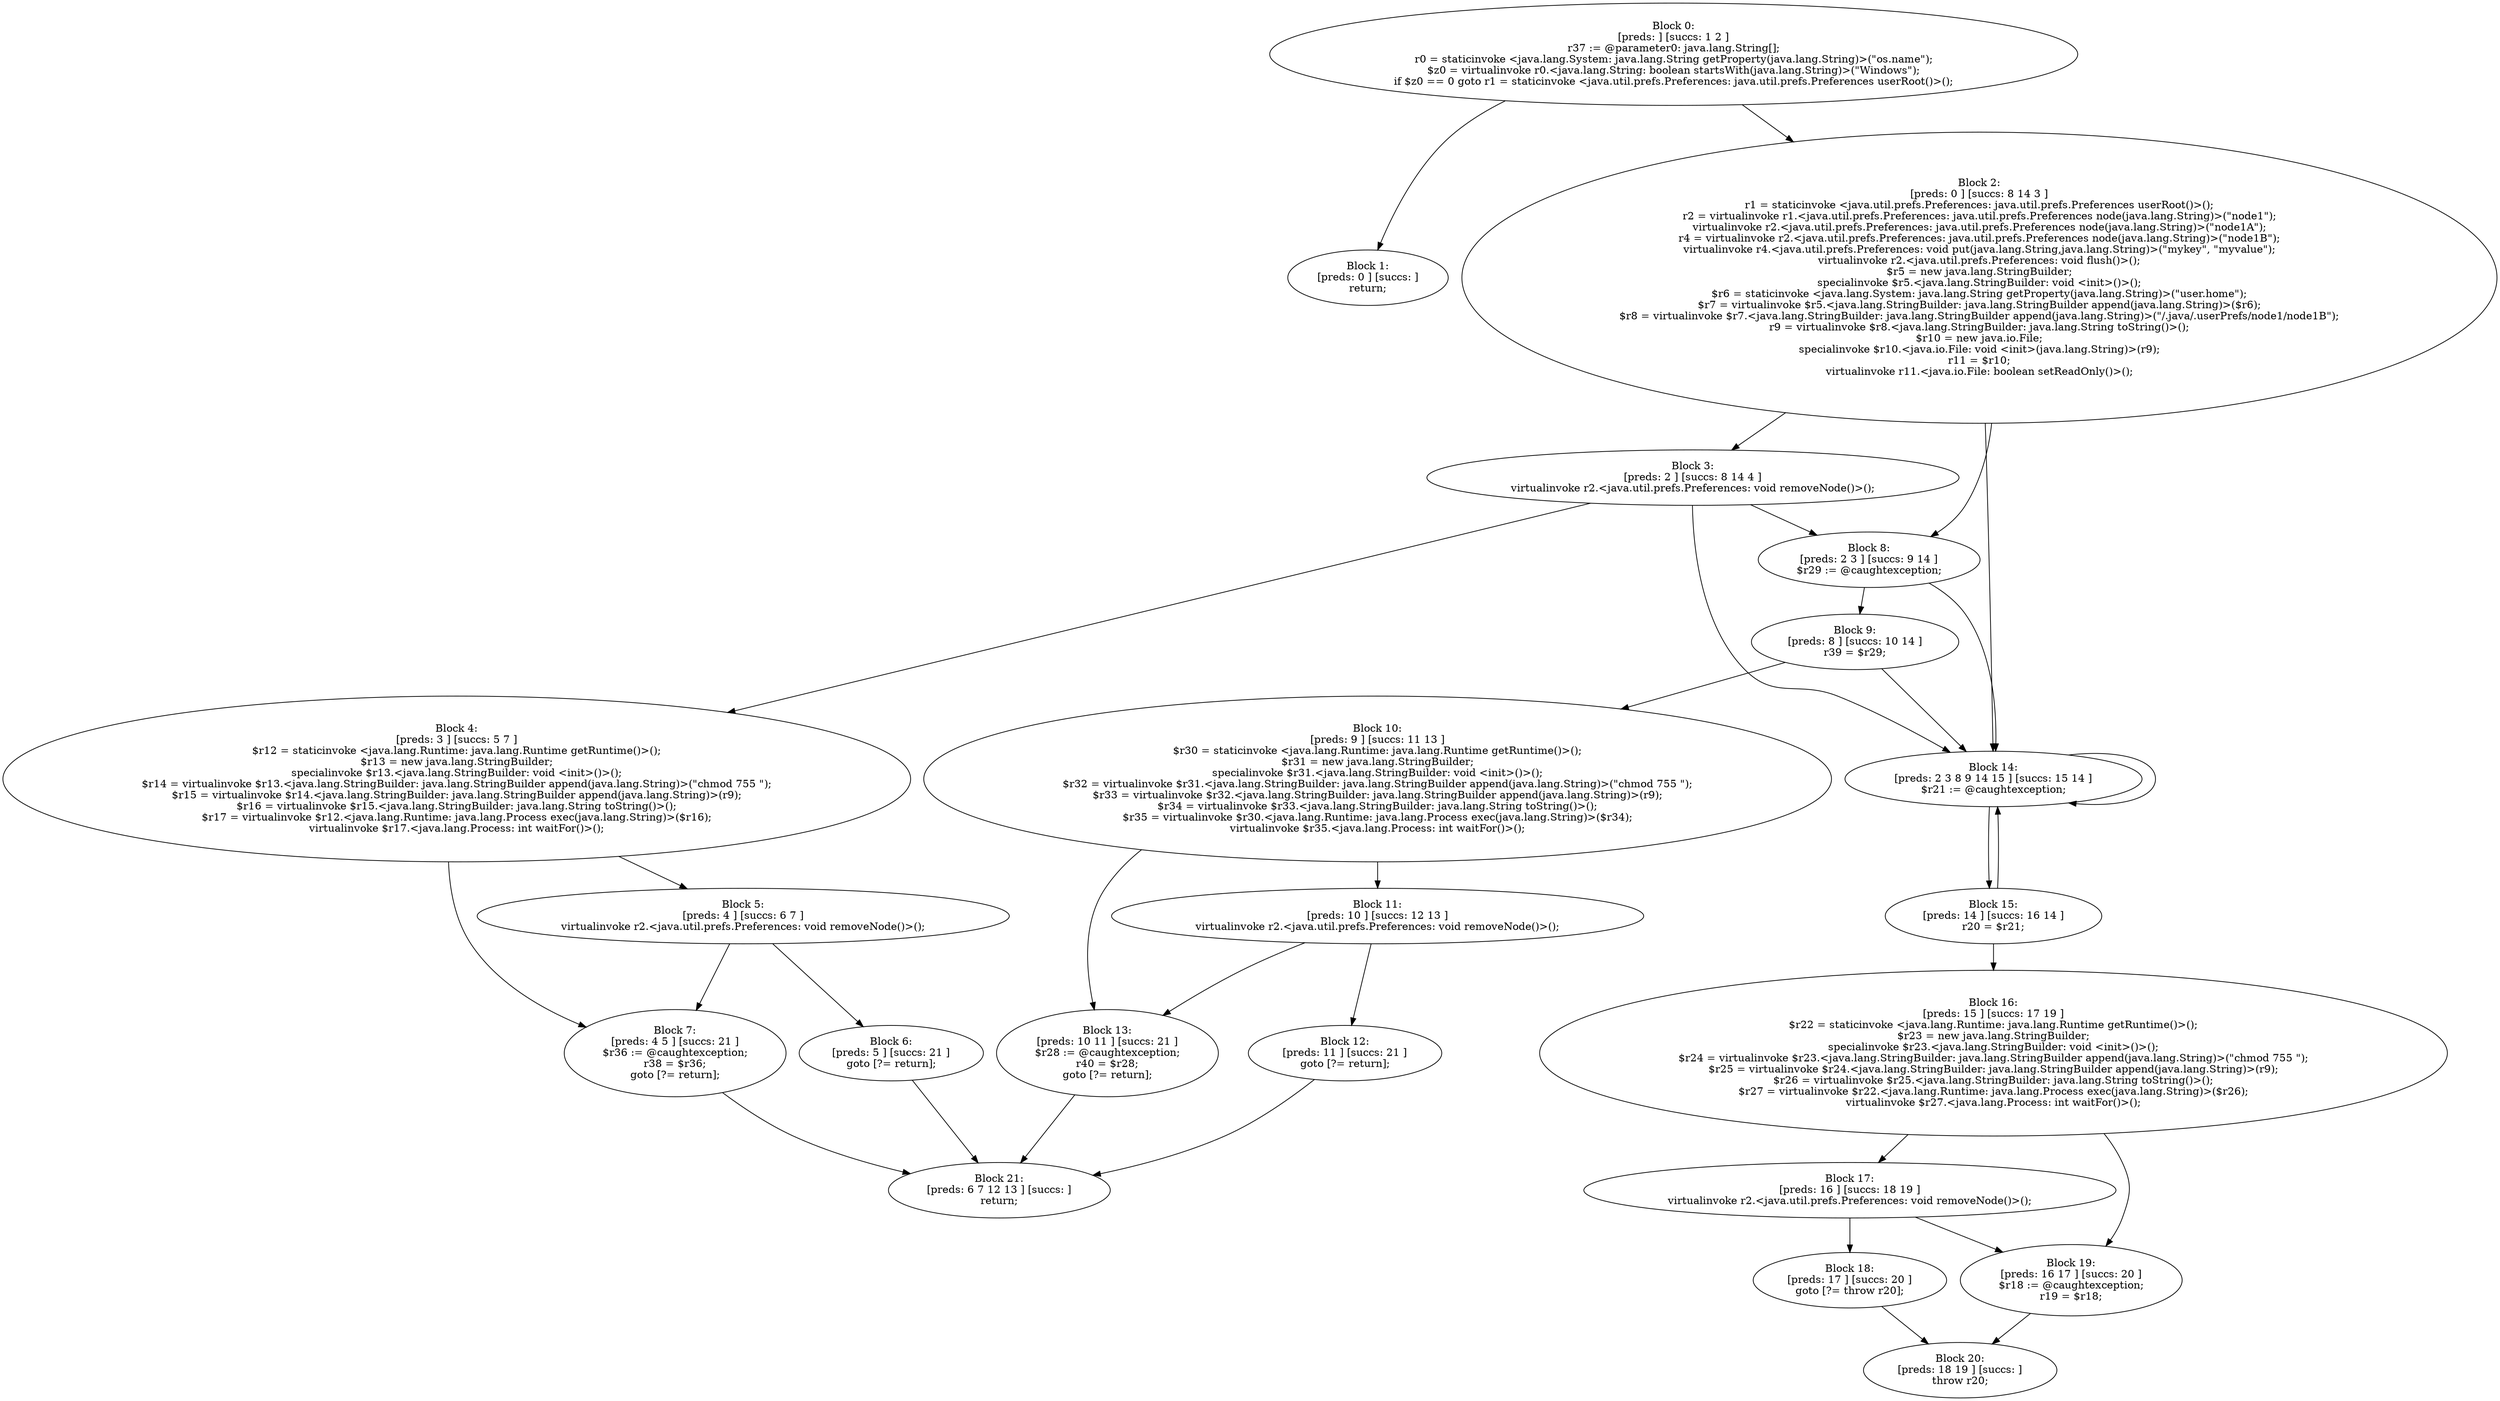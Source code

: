 digraph "unitGraph" {
    "Block 0:
[preds: ] [succs: 1 2 ]
r37 := @parameter0: java.lang.String[];
r0 = staticinvoke <java.lang.System: java.lang.String getProperty(java.lang.String)>(\"os.name\");
$z0 = virtualinvoke r0.<java.lang.String: boolean startsWith(java.lang.String)>(\"Windows\");
if $z0 == 0 goto r1 = staticinvoke <java.util.prefs.Preferences: java.util.prefs.Preferences userRoot()>();
"
    "Block 1:
[preds: 0 ] [succs: ]
return;
"
    "Block 2:
[preds: 0 ] [succs: 8 14 3 ]
r1 = staticinvoke <java.util.prefs.Preferences: java.util.prefs.Preferences userRoot()>();
r2 = virtualinvoke r1.<java.util.prefs.Preferences: java.util.prefs.Preferences node(java.lang.String)>(\"node1\");
virtualinvoke r2.<java.util.prefs.Preferences: java.util.prefs.Preferences node(java.lang.String)>(\"node1A\");
r4 = virtualinvoke r2.<java.util.prefs.Preferences: java.util.prefs.Preferences node(java.lang.String)>(\"node1B\");
virtualinvoke r4.<java.util.prefs.Preferences: void put(java.lang.String,java.lang.String)>(\"mykey\", \"myvalue\");
virtualinvoke r2.<java.util.prefs.Preferences: void flush()>();
$r5 = new java.lang.StringBuilder;
specialinvoke $r5.<java.lang.StringBuilder: void <init>()>();
$r6 = staticinvoke <java.lang.System: java.lang.String getProperty(java.lang.String)>(\"user.home\");
$r7 = virtualinvoke $r5.<java.lang.StringBuilder: java.lang.StringBuilder append(java.lang.String)>($r6);
$r8 = virtualinvoke $r7.<java.lang.StringBuilder: java.lang.StringBuilder append(java.lang.String)>(\"/.java/.userPrefs/node1/node1B\");
r9 = virtualinvoke $r8.<java.lang.StringBuilder: java.lang.String toString()>();
$r10 = new java.io.File;
specialinvoke $r10.<java.io.File: void <init>(java.lang.String)>(r9);
r11 = $r10;
virtualinvoke r11.<java.io.File: boolean setReadOnly()>();
"
    "Block 3:
[preds: 2 ] [succs: 8 14 4 ]
virtualinvoke r2.<java.util.prefs.Preferences: void removeNode()>();
"
    "Block 4:
[preds: 3 ] [succs: 5 7 ]
$r12 = staticinvoke <java.lang.Runtime: java.lang.Runtime getRuntime()>();
$r13 = new java.lang.StringBuilder;
specialinvoke $r13.<java.lang.StringBuilder: void <init>()>();
$r14 = virtualinvoke $r13.<java.lang.StringBuilder: java.lang.StringBuilder append(java.lang.String)>(\"chmod 755 \");
$r15 = virtualinvoke $r14.<java.lang.StringBuilder: java.lang.StringBuilder append(java.lang.String)>(r9);
$r16 = virtualinvoke $r15.<java.lang.StringBuilder: java.lang.String toString()>();
$r17 = virtualinvoke $r12.<java.lang.Runtime: java.lang.Process exec(java.lang.String)>($r16);
virtualinvoke $r17.<java.lang.Process: int waitFor()>();
"
    "Block 5:
[preds: 4 ] [succs: 6 7 ]
virtualinvoke r2.<java.util.prefs.Preferences: void removeNode()>();
"
    "Block 6:
[preds: 5 ] [succs: 21 ]
goto [?= return];
"
    "Block 7:
[preds: 4 5 ] [succs: 21 ]
$r36 := @caughtexception;
r38 = $r36;
goto [?= return];
"
    "Block 8:
[preds: 2 3 ] [succs: 9 14 ]
$r29 := @caughtexception;
"
    "Block 9:
[preds: 8 ] [succs: 10 14 ]
r39 = $r29;
"
    "Block 10:
[preds: 9 ] [succs: 11 13 ]
$r30 = staticinvoke <java.lang.Runtime: java.lang.Runtime getRuntime()>();
$r31 = new java.lang.StringBuilder;
specialinvoke $r31.<java.lang.StringBuilder: void <init>()>();
$r32 = virtualinvoke $r31.<java.lang.StringBuilder: java.lang.StringBuilder append(java.lang.String)>(\"chmod 755 \");
$r33 = virtualinvoke $r32.<java.lang.StringBuilder: java.lang.StringBuilder append(java.lang.String)>(r9);
$r34 = virtualinvoke $r33.<java.lang.StringBuilder: java.lang.String toString()>();
$r35 = virtualinvoke $r30.<java.lang.Runtime: java.lang.Process exec(java.lang.String)>($r34);
virtualinvoke $r35.<java.lang.Process: int waitFor()>();
"
    "Block 11:
[preds: 10 ] [succs: 12 13 ]
virtualinvoke r2.<java.util.prefs.Preferences: void removeNode()>();
"
    "Block 12:
[preds: 11 ] [succs: 21 ]
goto [?= return];
"
    "Block 13:
[preds: 10 11 ] [succs: 21 ]
$r28 := @caughtexception;
r40 = $r28;
goto [?= return];
"
    "Block 14:
[preds: 2 3 8 9 14 15 ] [succs: 15 14 ]
$r21 := @caughtexception;
"
    "Block 15:
[preds: 14 ] [succs: 16 14 ]
r20 = $r21;
"
    "Block 16:
[preds: 15 ] [succs: 17 19 ]
$r22 = staticinvoke <java.lang.Runtime: java.lang.Runtime getRuntime()>();
$r23 = new java.lang.StringBuilder;
specialinvoke $r23.<java.lang.StringBuilder: void <init>()>();
$r24 = virtualinvoke $r23.<java.lang.StringBuilder: java.lang.StringBuilder append(java.lang.String)>(\"chmod 755 \");
$r25 = virtualinvoke $r24.<java.lang.StringBuilder: java.lang.StringBuilder append(java.lang.String)>(r9);
$r26 = virtualinvoke $r25.<java.lang.StringBuilder: java.lang.String toString()>();
$r27 = virtualinvoke $r22.<java.lang.Runtime: java.lang.Process exec(java.lang.String)>($r26);
virtualinvoke $r27.<java.lang.Process: int waitFor()>();
"
    "Block 17:
[preds: 16 ] [succs: 18 19 ]
virtualinvoke r2.<java.util.prefs.Preferences: void removeNode()>();
"
    "Block 18:
[preds: 17 ] [succs: 20 ]
goto [?= throw r20];
"
    "Block 19:
[preds: 16 17 ] [succs: 20 ]
$r18 := @caughtexception;
r19 = $r18;
"
    "Block 20:
[preds: 18 19 ] [succs: ]
throw r20;
"
    "Block 21:
[preds: 6 7 12 13 ] [succs: ]
return;
"
    "Block 0:
[preds: ] [succs: 1 2 ]
r37 := @parameter0: java.lang.String[];
r0 = staticinvoke <java.lang.System: java.lang.String getProperty(java.lang.String)>(\"os.name\");
$z0 = virtualinvoke r0.<java.lang.String: boolean startsWith(java.lang.String)>(\"Windows\");
if $z0 == 0 goto r1 = staticinvoke <java.util.prefs.Preferences: java.util.prefs.Preferences userRoot()>();
"->"Block 1:
[preds: 0 ] [succs: ]
return;
";
    "Block 0:
[preds: ] [succs: 1 2 ]
r37 := @parameter0: java.lang.String[];
r0 = staticinvoke <java.lang.System: java.lang.String getProperty(java.lang.String)>(\"os.name\");
$z0 = virtualinvoke r0.<java.lang.String: boolean startsWith(java.lang.String)>(\"Windows\");
if $z0 == 0 goto r1 = staticinvoke <java.util.prefs.Preferences: java.util.prefs.Preferences userRoot()>();
"->"Block 2:
[preds: 0 ] [succs: 8 14 3 ]
r1 = staticinvoke <java.util.prefs.Preferences: java.util.prefs.Preferences userRoot()>();
r2 = virtualinvoke r1.<java.util.prefs.Preferences: java.util.prefs.Preferences node(java.lang.String)>(\"node1\");
virtualinvoke r2.<java.util.prefs.Preferences: java.util.prefs.Preferences node(java.lang.String)>(\"node1A\");
r4 = virtualinvoke r2.<java.util.prefs.Preferences: java.util.prefs.Preferences node(java.lang.String)>(\"node1B\");
virtualinvoke r4.<java.util.prefs.Preferences: void put(java.lang.String,java.lang.String)>(\"mykey\", \"myvalue\");
virtualinvoke r2.<java.util.prefs.Preferences: void flush()>();
$r5 = new java.lang.StringBuilder;
specialinvoke $r5.<java.lang.StringBuilder: void <init>()>();
$r6 = staticinvoke <java.lang.System: java.lang.String getProperty(java.lang.String)>(\"user.home\");
$r7 = virtualinvoke $r5.<java.lang.StringBuilder: java.lang.StringBuilder append(java.lang.String)>($r6);
$r8 = virtualinvoke $r7.<java.lang.StringBuilder: java.lang.StringBuilder append(java.lang.String)>(\"/.java/.userPrefs/node1/node1B\");
r9 = virtualinvoke $r8.<java.lang.StringBuilder: java.lang.String toString()>();
$r10 = new java.io.File;
specialinvoke $r10.<java.io.File: void <init>(java.lang.String)>(r9);
r11 = $r10;
virtualinvoke r11.<java.io.File: boolean setReadOnly()>();
";
    "Block 2:
[preds: 0 ] [succs: 8 14 3 ]
r1 = staticinvoke <java.util.prefs.Preferences: java.util.prefs.Preferences userRoot()>();
r2 = virtualinvoke r1.<java.util.prefs.Preferences: java.util.prefs.Preferences node(java.lang.String)>(\"node1\");
virtualinvoke r2.<java.util.prefs.Preferences: java.util.prefs.Preferences node(java.lang.String)>(\"node1A\");
r4 = virtualinvoke r2.<java.util.prefs.Preferences: java.util.prefs.Preferences node(java.lang.String)>(\"node1B\");
virtualinvoke r4.<java.util.prefs.Preferences: void put(java.lang.String,java.lang.String)>(\"mykey\", \"myvalue\");
virtualinvoke r2.<java.util.prefs.Preferences: void flush()>();
$r5 = new java.lang.StringBuilder;
specialinvoke $r5.<java.lang.StringBuilder: void <init>()>();
$r6 = staticinvoke <java.lang.System: java.lang.String getProperty(java.lang.String)>(\"user.home\");
$r7 = virtualinvoke $r5.<java.lang.StringBuilder: java.lang.StringBuilder append(java.lang.String)>($r6);
$r8 = virtualinvoke $r7.<java.lang.StringBuilder: java.lang.StringBuilder append(java.lang.String)>(\"/.java/.userPrefs/node1/node1B\");
r9 = virtualinvoke $r8.<java.lang.StringBuilder: java.lang.String toString()>();
$r10 = new java.io.File;
specialinvoke $r10.<java.io.File: void <init>(java.lang.String)>(r9);
r11 = $r10;
virtualinvoke r11.<java.io.File: boolean setReadOnly()>();
"->"Block 8:
[preds: 2 3 ] [succs: 9 14 ]
$r29 := @caughtexception;
";
    "Block 2:
[preds: 0 ] [succs: 8 14 3 ]
r1 = staticinvoke <java.util.prefs.Preferences: java.util.prefs.Preferences userRoot()>();
r2 = virtualinvoke r1.<java.util.prefs.Preferences: java.util.prefs.Preferences node(java.lang.String)>(\"node1\");
virtualinvoke r2.<java.util.prefs.Preferences: java.util.prefs.Preferences node(java.lang.String)>(\"node1A\");
r4 = virtualinvoke r2.<java.util.prefs.Preferences: java.util.prefs.Preferences node(java.lang.String)>(\"node1B\");
virtualinvoke r4.<java.util.prefs.Preferences: void put(java.lang.String,java.lang.String)>(\"mykey\", \"myvalue\");
virtualinvoke r2.<java.util.prefs.Preferences: void flush()>();
$r5 = new java.lang.StringBuilder;
specialinvoke $r5.<java.lang.StringBuilder: void <init>()>();
$r6 = staticinvoke <java.lang.System: java.lang.String getProperty(java.lang.String)>(\"user.home\");
$r7 = virtualinvoke $r5.<java.lang.StringBuilder: java.lang.StringBuilder append(java.lang.String)>($r6);
$r8 = virtualinvoke $r7.<java.lang.StringBuilder: java.lang.StringBuilder append(java.lang.String)>(\"/.java/.userPrefs/node1/node1B\");
r9 = virtualinvoke $r8.<java.lang.StringBuilder: java.lang.String toString()>();
$r10 = new java.io.File;
specialinvoke $r10.<java.io.File: void <init>(java.lang.String)>(r9);
r11 = $r10;
virtualinvoke r11.<java.io.File: boolean setReadOnly()>();
"->"Block 14:
[preds: 2 3 8 9 14 15 ] [succs: 15 14 ]
$r21 := @caughtexception;
";
    "Block 2:
[preds: 0 ] [succs: 8 14 3 ]
r1 = staticinvoke <java.util.prefs.Preferences: java.util.prefs.Preferences userRoot()>();
r2 = virtualinvoke r1.<java.util.prefs.Preferences: java.util.prefs.Preferences node(java.lang.String)>(\"node1\");
virtualinvoke r2.<java.util.prefs.Preferences: java.util.prefs.Preferences node(java.lang.String)>(\"node1A\");
r4 = virtualinvoke r2.<java.util.prefs.Preferences: java.util.prefs.Preferences node(java.lang.String)>(\"node1B\");
virtualinvoke r4.<java.util.prefs.Preferences: void put(java.lang.String,java.lang.String)>(\"mykey\", \"myvalue\");
virtualinvoke r2.<java.util.prefs.Preferences: void flush()>();
$r5 = new java.lang.StringBuilder;
specialinvoke $r5.<java.lang.StringBuilder: void <init>()>();
$r6 = staticinvoke <java.lang.System: java.lang.String getProperty(java.lang.String)>(\"user.home\");
$r7 = virtualinvoke $r5.<java.lang.StringBuilder: java.lang.StringBuilder append(java.lang.String)>($r6);
$r8 = virtualinvoke $r7.<java.lang.StringBuilder: java.lang.StringBuilder append(java.lang.String)>(\"/.java/.userPrefs/node1/node1B\");
r9 = virtualinvoke $r8.<java.lang.StringBuilder: java.lang.String toString()>();
$r10 = new java.io.File;
specialinvoke $r10.<java.io.File: void <init>(java.lang.String)>(r9);
r11 = $r10;
virtualinvoke r11.<java.io.File: boolean setReadOnly()>();
"->"Block 3:
[preds: 2 ] [succs: 8 14 4 ]
virtualinvoke r2.<java.util.prefs.Preferences: void removeNode()>();
";
    "Block 3:
[preds: 2 ] [succs: 8 14 4 ]
virtualinvoke r2.<java.util.prefs.Preferences: void removeNode()>();
"->"Block 8:
[preds: 2 3 ] [succs: 9 14 ]
$r29 := @caughtexception;
";
    "Block 3:
[preds: 2 ] [succs: 8 14 4 ]
virtualinvoke r2.<java.util.prefs.Preferences: void removeNode()>();
"->"Block 14:
[preds: 2 3 8 9 14 15 ] [succs: 15 14 ]
$r21 := @caughtexception;
";
    "Block 3:
[preds: 2 ] [succs: 8 14 4 ]
virtualinvoke r2.<java.util.prefs.Preferences: void removeNode()>();
"->"Block 4:
[preds: 3 ] [succs: 5 7 ]
$r12 = staticinvoke <java.lang.Runtime: java.lang.Runtime getRuntime()>();
$r13 = new java.lang.StringBuilder;
specialinvoke $r13.<java.lang.StringBuilder: void <init>()>();
$r14 = virtualinvoke $r13.<java.lang.StringBuilder: java.lang.StringBuilder append(java.lang.String)>(\"chmod 755 \");
$r15 = virtualinvoke $r14.<java.lang.StringBuilder: java.lang.StringBuilder append(java.lang.String)>(r9);
$r16 = virtualinvoke $r15.<java.lang.StringBuilder: java.lang.String toString()>();
$r17 = virtualinvoke $r12.<java.lang.Runtime: java.lang.Process exec(java.lang.String)>($r16);
virtualinvoke $r17.<java.lang.Process: int waitFor()>();
";
    "Block 4:
[preds: 3 ] [succs: 5 7 ]
$r12 = staticinvoke <java.lang.Runtime: java.lang.Runtime getRuntime()>();
$r13 = new java.lang.StringBuilder;
specialinvoke $r13.<java.lang.StringBuilder: void <init>()>();
$r14 = virtualinvoke $r13.<java.lang.StringBuilder: java.lang.StringBuilder append(java.lang.String)>(\"chmod 755 \");
$r15 = virtualinvoke $r14.<java.lang.StringBuilder: java.lang.StringBuilder append(java.lang.String)>(r9);
$r16 = virtualinvoke $r15.<java.lang.StringBuilder: java.lang.String toString()>();
$r17 = virtualinvoke $r12.<java.lang.Runtime: java.lang.Process exec(java.lang.String)>($r16);
virtualinvoke $r17.<java.lang.Process: int waitFor()>();
"->"Block 5:
[preds: 4 ] [succs: 6 7 ]
virtualinvoke r2.<java.util.prefs.Preferences: void removeNode()>();
";
    "Block 4:
[preds: 3 ] [succs: 5 7 ]
$r12 = staticinvoke <java.lang.Runtime: java.lang.Runtime getRuntime()>();
$r13 = new java.lang.StringBuilder;
specialinvoke $r13.<java.lang.StringBuilder: void <init>()>();
$r14 = virtualinvoke $r13.<java.lang.StringBuilder: java.lang.StringBuilder append(java.lang.String)>(\"chmod 755 \");
$r15 = virtualinvoke $r14.<java.lang.StringBuilder: java.lang.StringBuilder append(java.lang.String)>(r9);
$r16 = virtualinvoke $r15.<java.lang.StringBuilder: java.lang.String toString()>();
$r17 = virtualinvoke $r12.<java.lang.Runtime: java.lang.Process exec(java.lang.String)>($r16);
virtualinvoke $r17.<java.lang.Process: int waitFor()>();
"->"Block 7:
[preds: 4 5 ] [succs: 21 ]
$r36 := @caughtexception;
r38 = $r36;
goto [?= return];
";
    "Block 5:
[preds: 4 ] [succs: 6 7 ]
virtualinvoke r2.<java.util.prefs.Preferences: void removeNode()>();
"->"Block 6:
[preds: 5 ] [succs: 21 ]
goto [?= return];
";
    "Block 5:
[preds: 4 ] [succs: 6 7 ]
virtualinvoke r2.<java.util.prefs.Preferences: void removeNode()>();
"->"Block 7:
[preds: 4 5 ] [succs: 21 ]
$r36 := @caughtexception;
r38 = $r36;
goto [?= return];
";
    "Block 6:
[preds: 5 ] [succs: 21 ]
goto [?= return];
"->"Block 21:
[preds: 6 7 12 13 ] [succs: ]
return;
";
    "Block 7:
[preds: 4 5 ] [succs: 21 ]
$r36 := @caughtexception;
r38 = $r36;
goto [?= return];
"->"Block 21:
[preds: 6 7 12 13 ] [succs: ]
return;
";
    "Block 8:
[preds: 2 3 ] [succs: 9 14 ]
$r29 := @caughtexception;
"->"Block 9:
[preds: 8 ] [succs: 10 14 ]
r39 = $r29;
";
    "Block 8:
[preds: 2 3 ] [succs: 9 14 ]
$r29 := @caughtexception;
"->"Block 14:
[preds: 2 3 8 9 14 15 ] [succs: 15 14 ]
$r21 := @caughtexception;
";
    "Block 9:
[preds: 8 ] [succs: 10 14 ]
r39 = $r29;
"->"Block 10:
[preds: 9 ] [succs: 11 13 ]
$r30 = staticinvoke <java.lang.Runtime: java.lang.Runtime getRuntime()>();
$r31 = new java.lang.StringBuilder;
specialinvoke $r31.<java.lang.StringBuilder: void <init>()>();
$r32 = virtualinvoke $r31.<java.lang.StringBuilder: java.lang.StringBuilder append(java.lang.String)>(\"chmod 755 \");
$r33 = virtualinvoke $r32.<java.lang.StringBuilder: java.lang.StringBuilder append(java.lang.String)>(r9);
$r34 = virtualinvoke $r33.<java.lang.StringBuilder: java.lang.String toString()>();
$r35 = virtualinvoke $r30.<java.lang.Runtime: java.lang.Process exec(java.lang.String)>($r34);
virtualinvoke $r35.<java.lang.Process: int waitFor()>();
";
    "Block 9:
[preds: 8 ] [succs: 10 14 ]
r39 = $r29;
"->"Block 14:
[preds: 2 3 8 9 14 15 ] [succs: 15 14 ]
$r21 := @caughtexception;
";
    "Block 10:
[preds: 9 ] [succs: 11 13 ]
$r30 = staticinvoke <java.lang.Runtime: java.lang.Runtime getRuntime()>();
$r31 = new java.lang.StringBuilder;
specialinvoke $r31.<java.lang.StringBuilder: void <init>()>();
$r32 = virtualinvoke $r31.<java.lang.StringBuilder: java.lang.StringBuilder append(java.lang.String)>(\"chmod 755 \");
$r33 = virtualinvoke $r32.<java.lang.StringBuilder: java.lang.StringBuilder append(java.lang.String)>(r9);
$r34 = virtualinvoke $r33.<java.lang.StringBuilder: java.lang.String toString()>();
$r35 = virtualinvoke $r30.<java.lang.Runtime: java.lang.Process exec(java.lang.String)>($r34);
virtualinvoke $r35.<java.lang.Process: int waitFor()>();
"->"Block 11:
[preds: 10 ] [succs: 12 13 ]
virtualinvoke r2.<java.util.prefs.Preferences: void removeNode()>();
";
    "Block 10:
[preds: 9 ] [succs: 11 13 ]
$r30 = staticinvoke <java.lang.Runtime: java.lang.Runtime getRuntime()>();
$r31 = new java.lang.StringBuilder;
specialinvoke $r31.<java.lang.StringBuilder: void <init>()>();
$r32 = virtualinvoke $r31.<java.lang.StringBuilder: java.lang.StringBuilder append(java.lang.String)>(\"chmod 755 \");
$r33 = virtualinvoke $r32.<java.lang.StringBuilder: java.lang.StringBuilder append(java.lang.String)>(r9);
$r34 = virtualinvoke $r33.<java.lang.StringBuilder: java.lang.String toString()>();
$r35 = virtualinvoke $r30.<java.lang.Runtime: java.lang.Process exec(java.lang.String)>($r34);
virtualinvoke $r35.<java.lang.Process: int waitFor()>();
"->"Block 13:
[preds: 10 11 ] [succs: 21 ]
$r28 := @caughtexception;
r40 = $r28;
goto [?= return];
";
    "Block 11:
[preds: 10 ] [succs: 12 13 ]
virtualinvoke r2.<java.util.prefs.Preferences: void removeNode()>();
"->"Block 12:
[preds: 11 ] [succs: 21 ]
goto [?= return];
";
    "Block 11:
[preds: 10 ] [succs: 12 13 ]
virtualinvoke r2.<java.util.prefs.Preferences: void removeNode()>();
"->"Block 13:
[preds: 10 11 ] [succs: 21 ]
$r28 := @caughtexception;
r40 = $r28;
goto [?= return];
";
    "Block 12:
[preds: 11 ] [succs: 21 ]
goto [?= return];
"->"Block 21:
[preds: 6 7 12 13 ] [succs: ]
return;
";
    "Block 13:
[preds: 10 11 ] [succs: 21 ]
$r28 := @caughtexception;
r40 = $r28;
goto [?= return];
"->"Block 21:
[preds: 6 7 12 13 ] [succs: ]
return;
";
    "Block 14:
[preds: 2 3 8 9 14 15 ] [succs: 15 14 ]
$r21 := @caughtexception;
"->"Block 15:
[preds: 14 ] [succs: 16 14 ]
r20 = $r21;
";
    "Block 14:
[preds: 2 3 8 9 14 15 ] [succs: 15 14 ]
$r21 := @caughtexception;
"->"Block 14:
[preds: 2 3 8 9 14 15 ] [succs: 15 14 ]
$r21 := @caughtexception;
";
    "Block 15:
[preds: 14 ] [succs: 16 14 ]
r20 = $r21;
"->"Block 16:
[preds: 15 ] [succs: 17 19 ]
$r22 = staticinvoke <java.lang.Runtime: java.lang.Runtime getRuntime()>();
$r23 = new java.lang.StringBuilder;
specialinvoke $r23.<java.lang.StringBuilder: void <init>()>();
$r24 = virtualinvoke $r23.<java.lang.StringBuilder: java.lang.StringBuilder append(java.lang.String)>(\"chmod 755 \");
$r25 = virtualinvoke $r24.<java.lang.StringBuilder: java.lang.StringBuilder append(java.lang.String)>(r9);
$r26 = virtualinvoke $r25.<java.lang.StringBuilder: java.lang.String toString()>();
$r27 = virtualinvoke $r22.<java.lang.Runtime: java.lang.Process exec(java.lang.String)>($r26);
virtualinvoke $r27.<java.lang.Process: int waitFor()>();
";
    "Block 15:
[preds: 14 ] [succs: 16 14 ]
r20 = $r21;
"->"Block 14:
[preds: 2 3 8 9 14 15 ] [succs: 15 14 ]
$r21 := @caughtexception;
";
    "Block 16:
[preds: 15 ] [succs: 17 19 ]
$r22 = staticinvoke <java.lang.Runtime: java.lang.Runtime getRuntime()>();
$r23 = new java.lang.StringBuilder;
specialinvoke $r23.<java.lang.StringBuilder: void <init>()>();
$r24 = virtualinvoke $r23.<java.lang.StringBuilder: java.lang.StringBuilder append(java.lang.String)>(\"chmod 755 \");
$r25 = virtualinvoke $r24.<java.lang.StringBuilder: java.lang.StringBuilder append(java.lang.String)>(r9);
$r26 = virtualinvoke $r25.<java.lang.StringBuilder: java.lang.String toString()>();
$r27 = virtualinvoke $r22.<java.lang.Runtime: java.lang.Process exec(java.lang.String)>($r26);
virtualinvoke $r27.<java.lang.Process: int waitFor()>();
"->"Block 17:
[preds: 16 ] [succs: 18 19 ]
virtualinvoke r2.<java.util.prefs.Preferences: void removeNode()>();
";
    "Block 16:
[preds: 15 ] [succs: 17 19 ]
$r22 = staticinvoke <java.lang.Runtime: java.lang.Runtime getRuntime()>();
$r23 = new java.lang.StringBuilder;
specialinvoke $r23.<java.lang.StringBuilder: void <init>()>();
$r24 = virtualinvoke $r23.<java.lang.StringBuilder: java.lang.StringBuilder append(java.lang.String)>(\"chmod 755 \");
$r25 = virtualinvoke $r24.<java.lang.StringBuilder: java.lang.StringBuilder append(java.lang.String)>(r9);
$r26 = virtualinvoke $r25.<java.lang.StringBuilder: java.lang.String toString()>();
$r27 = virtualinvoke $r22.<java.lang.Runtime: java.lang.Process exec(java.lang.String)>($r26);
virtualinvoke $r27.<java.lang.Process: int waitFor()>();
"->"Block 19:
[preds: 16 17 ] [succs: 20 ]
$r18 := @caughtexception;
r19 = $r18;
";
    "Block 17:
[preds: 16 ] [succs: 18 19 ]
virtualinvoke r2.<java.util.prefs.Preferences: void removeNode()>();
"->"Block 18:
[preds: 17 ] [succs: 20 ]
goto [?= throw r20];
";
    "Block 17:
[preds: 16 ] [succs: 18 19 ]
virtualinvoke r2.<java.util.prefs.Preferences: void removeNode()>();
"->"Block 19:
[preds: 16 17 ] [succs: 20 ]
$r18 := @caughtexception;
r19 = $r18;
";
    "Block 18:
[preds: 17 ] [succs: 20 ]
goto [?= throw r20];
"->"Block 20:
[preds: 18 19 ] [succs: ]
throw r20;
";
    "Block 19:
[preds: 16 17 ] [succs: 20 ]
$r18 := @caughtexception;
r19 = $r18;
"->"Block 20:
[preds: 18 19 ] [succs: ]
throw r20;
";
}
